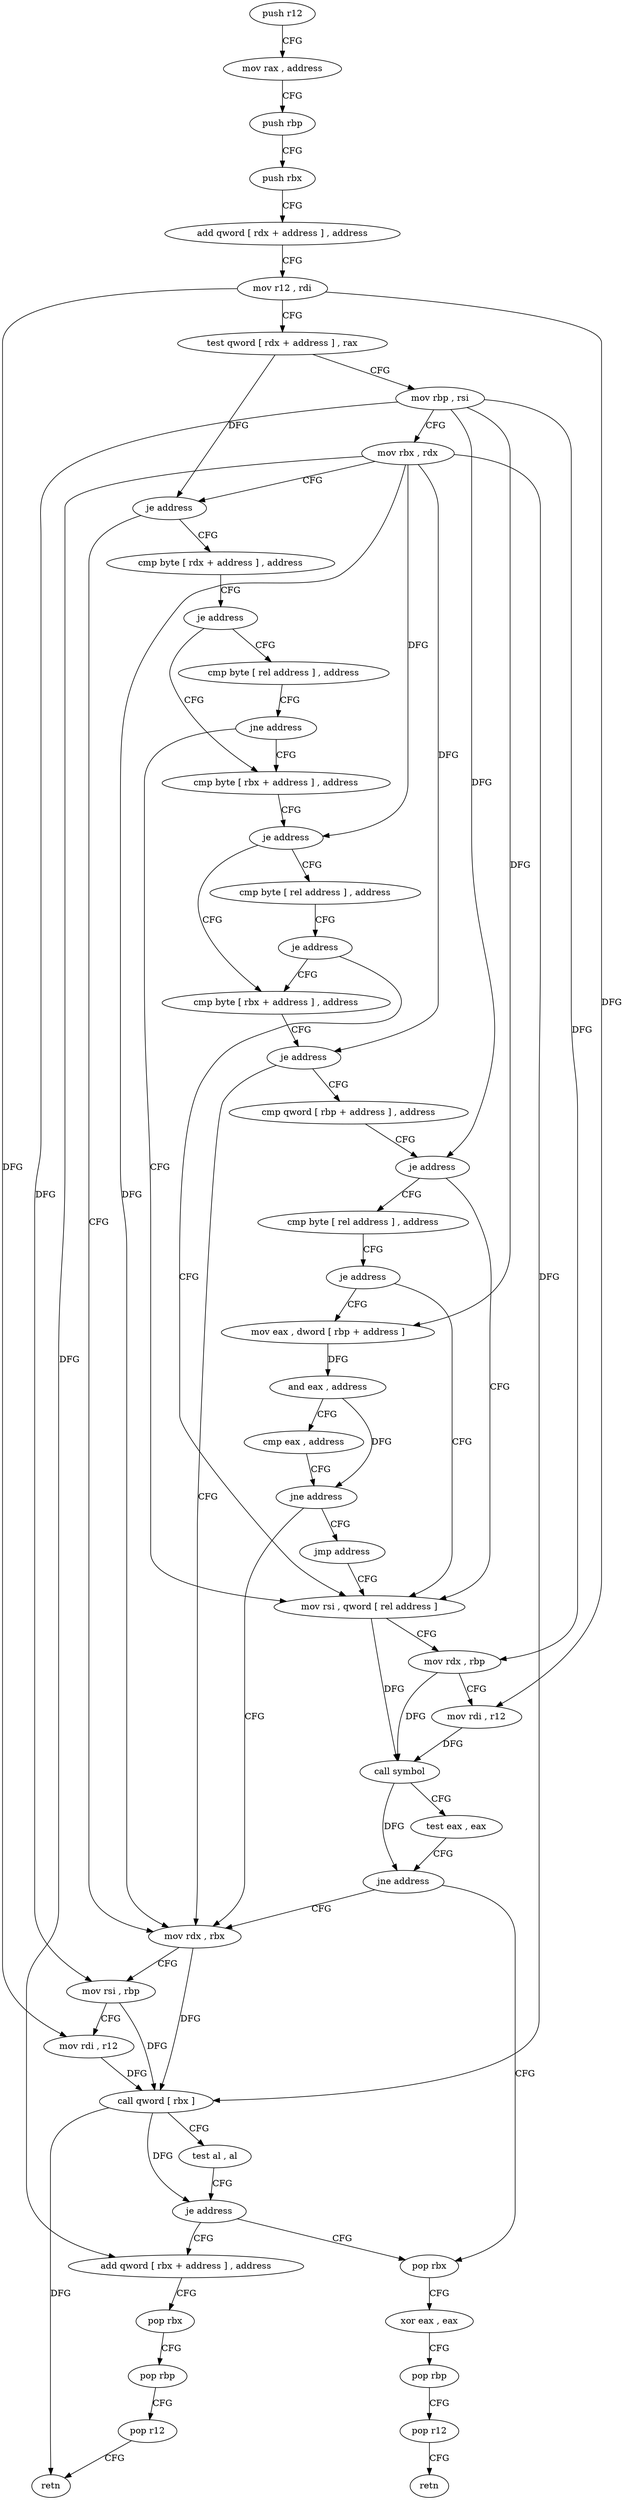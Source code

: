 digraph "func" {
"4234464" [label = "push r12" ]
"4234466" [label = "mov rax , address" ]
"4234476" [label = "push rbp" ]
"4234477" [label = "push rbx" ]
"4234478" [label = "add qword [ rdx + address ] , address" ]
"4234486" [label = "mov r12 , rdi" ]
"4234489" [label = "test qword [ rdx + address ] , rax" ]
"4234493" [label = "mov rbp , rsi" ]
"4234496" [label = "mov rbx , rdx" ]
"4234499" [label = "je address" ]
"4234538" [label = "mov rdx , rbx" ]
"4234501" [label = "cmp byte [ rdx + address ] , address" ]
"4234541" [label = "mov rsi , rbp" ]
"4234544" [label = "mov rdi , r12" ]
"4234547" [label = "call qword [ rbx ]" ]
"4234549" [label = "test al , al" ]
"4234551" [label = "je address" ]
"4234640" [label = "pop rbx" ]
"4234553" [label = "add qword [ rbx + address ] , address" ]
"4234505" [label = "je address" ]
"4234576" [label = "cmp byte [ rbx + address ] , address" ]
"4234507" [label = "cmp byte [ rel address ] , address" ]
"4234641" [label = "xor eax , eax" ]
"4234643" [label = "pop rbp" ]
"4234644" [label = "pop r12" ]
"4234646" [label = "retn" ]
"4234561" [label = "pop rbx" ]
"4234562" [label = "pop rbp" ]
"4234563" [label = "pop r12" ]
"4234565" [label = "retn" ]
"4234580" [label = "je address" ]
"4234591" [label = "cmp byte [ rbx + address ] , address" ]
"4234582" [label = "cmp byte [ rel address ] , address" ]
"4234514" [label = "jne address" ]
"4234516" [label = "mov rsi , qword [ rel address ]" ]
"4234595" [label = "je address" ]
"4234597" [label = "cmp qword [ rbp + address ] , address" ]
"4234589" [label = "je address" ]
"4234523" [label = "mov rdx , rbp" ]
"4234526" [label = "mov rdi , r12" ]
"4234529" [label = "call symbol" ]
"4234534" [label = "test eax , eax" ]
"4234536" [label = "jne address" ]
"4234602" [label = "je address" ]
"4234604" [label = "cmp byte [ rel address ] , address" ]
"4234611" [label = "je address" ]
"4234613" [label = "mov eax , dword [ rbp + address ]" ]
"4234616" [label = "and eax , address" ]
"4234621" [label = "cmp eax , address" ]
"4234626" [label = "jne address" ]
"4234628" [label = "jmp address" ]
"4234464" -> "4234466" [ label = "CFG" ]
"4234466" -> "4234476" [ label = "CFG" ]
"4234476" -> "4234477" [ label = "CFG" ]
"4234477" -> "4234478" [ label = "CFG" ]
"4234478" -> "4234486" [ label = "CFG" ]
"4234486" -> "4234489" [ label = "CFG" ]
"4234486" -> "4234544" [ label = "DFG" ]
"4234486" -> "4234526" [ label = "DFG" ]
"4234489" -> "4234493" [ label = "CFG" ]
"4234489" -> "4234499" [ label = "DFG" ]
"4234493" -> "4234496" [ label = "CFG" ]
"4234493" -> "4234541" [ label = "DFG" ]
"4234493" -> "4234523" [ label = "DFG" ]
"4234493" -> "4234602" [ label = "DFG" ]
"4234493" -> "4234613" [ label = "DFG" ]
"4234496" -> "4234499" [ label = "CFG" ]
"4234496" -> "4234538" [ label = "DFG" ]
"4234496" -> "4234547" [ label = "DFG" ]
"4234496" -> "4234553" [ label = "DFG" ]
"4234496" -> "4234580" [ label = "DFG" ]
"4234496" -> "4234595" [ label = "DFG" ]
"4234499" -> "4234538" [ label = "CFG" ]
"4234499" -> "4234501" [ label = "CFG" ]
"4234538" -> "4234541" [ label = "CFG" ]
"4234538" -> "4234547" [ label = "DFG" ]
"4234501" -> "4234505" [ label = "CFG" ]
"4234541" -> "4234544" [ label = "CFG" ]
"4234541" -> "4234547" [ label = "DFG" ]
"4234544" -> "4234547" [ label = "DFG" ]
"4234547" -> "4234549" [ label = "CFG" ]
"4234547" -> "4234551" [ label = "DFG" ]
"4234547" -> "4234565" [ label = "DFG" ]
"4234549" -> "4234551" [ label = "CFG" ]
"4234551" -> "4234640" [ label = "CFG" ]
"4234551" -> "4234553" [ label = "CFG" ]
"4234640" -> "4234641" [ label = "CFG" ]
"4234553" -> "4234561" [ label = "CFG" ]
"4234505" -> "4234576" [ label = "CFG" ]
"4234505" -> "4234507" [ label = "CFG" ]
"4234576" -> "4234580" [ label = "CFG" ]
"4234507" -> "4234514" [ label = "CFG" ]
"4234641" -> "4234643" [ label = "CFG" ]
"4234643" -> "4234644" [ label = "CFG" ]
"4234644" -> "4234646" [ label = "CFG" ]
"4234561" -> "4234562" [ label = "CFG" ]
"4234562" -> "4234563" [ label = "CFG" ]
"4234563" -> "4234565" [ label = "CFG" ]
"4234580" -> "4234591" [ label = "CFG" ]
"4234580" -> "4234582" [ label = "CFG" ]
"4234591" -> "4234595" [ label = "CFG" ]
"4234582" -> "4234589" [ label = "CFG" ]
"4234514" -> "4234576" [ label = "CFG" ]
"4234514" -> "4234516" [ label = "CFG" ]
"4234516" -> "4234523" [ label = "CFG" ]
"4234516" -> "4234529" [ label = "DFG" ]
"4234595" -> "4234538" [ label = "CFG" ]
"4234595" -> "4234597" [ label = "CFG" ]
"4234597" -> "4234602" [ label = "CFG" ]
"4234589" -> "4234516" [ label = "CFG" ]
"4234589" -> "4234591" [ label = "CFG" ]
"4234523" -> "4234526" [ label = "CFG" ]
"4234523" -> "4234529" [ label = "DFG" ]
"4234526" -> "4234529" [ label = "DFG" ]
"4234529" -> "4234534" [ label = "CFG" ]
"4234529" -> "4234536" [ label = "DFG" ]
"4234534" -> "4234536" [ label = "CFG" ]
"4234536" -> "4234640" [ label = "CFG" ]
"4234536" -> "4234538" [ label = "CFG" ]
"4234602" -> "4234516" [ label = "CFG" ]
"4234602" -> "4234604" [ label = "CFG" ]
"4234604" -> "4234611" [ label = "CFG" ]
"4234611" -> "4234516" [ label = "CFG" ]
"4234611" -> "4234613" [ label = "CFG" ]
"4234613" -> "4234616" [ label = "DFG" ]
"4234616" -> "4234621" [ label = "CFG" ]
"4234616" -> "4234626" [ label = "DFG" ]
"4234621" -> "4234626" [ label = "CFG" ]
"4234626" -> "4234538" [ label = "CFG" ]
"4234626" -> "4234628" [ label = "CFG" ]
"4234628" -> "4234516" [ label = "CFG" ]
}
